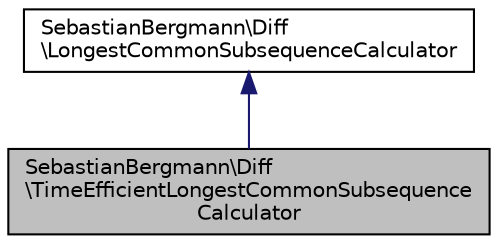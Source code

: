 digraph "SebastianBergmann\Diff\TimeEfficientLongestCommonSubsequenceCalculator"
{
  edge [fontname="Helvetica",fontsize="10",labelfontname="Helvetica",labelfontsize="10"];
  node [fontname="Helvetica",fontsize="10",shape=record];
  Node2 [label="SebastianBergmann\\Diff\l\\TimeEfficientLongestCommonSubsequence\lCalculator",height=0.2,width=0.4,color="black", fillcolor="grey75", style="filled", fontcolor="black"];
  Node3 -> Node2 [dir="back",color="midnightblue",fontsize="10",style="solid",fontname="Helvetica"];
  Node3 [label="SebastianBergmann\\Diff\l\\LongestCommonSubsequenceCalculator",height=0.2,width=0.4,color="black", fillcolor="white", style="filled",URL="$interfaceSebastianBergmann_1_1Diff_1_1LongestCommonSubsequenceCalculator.html"];
}
